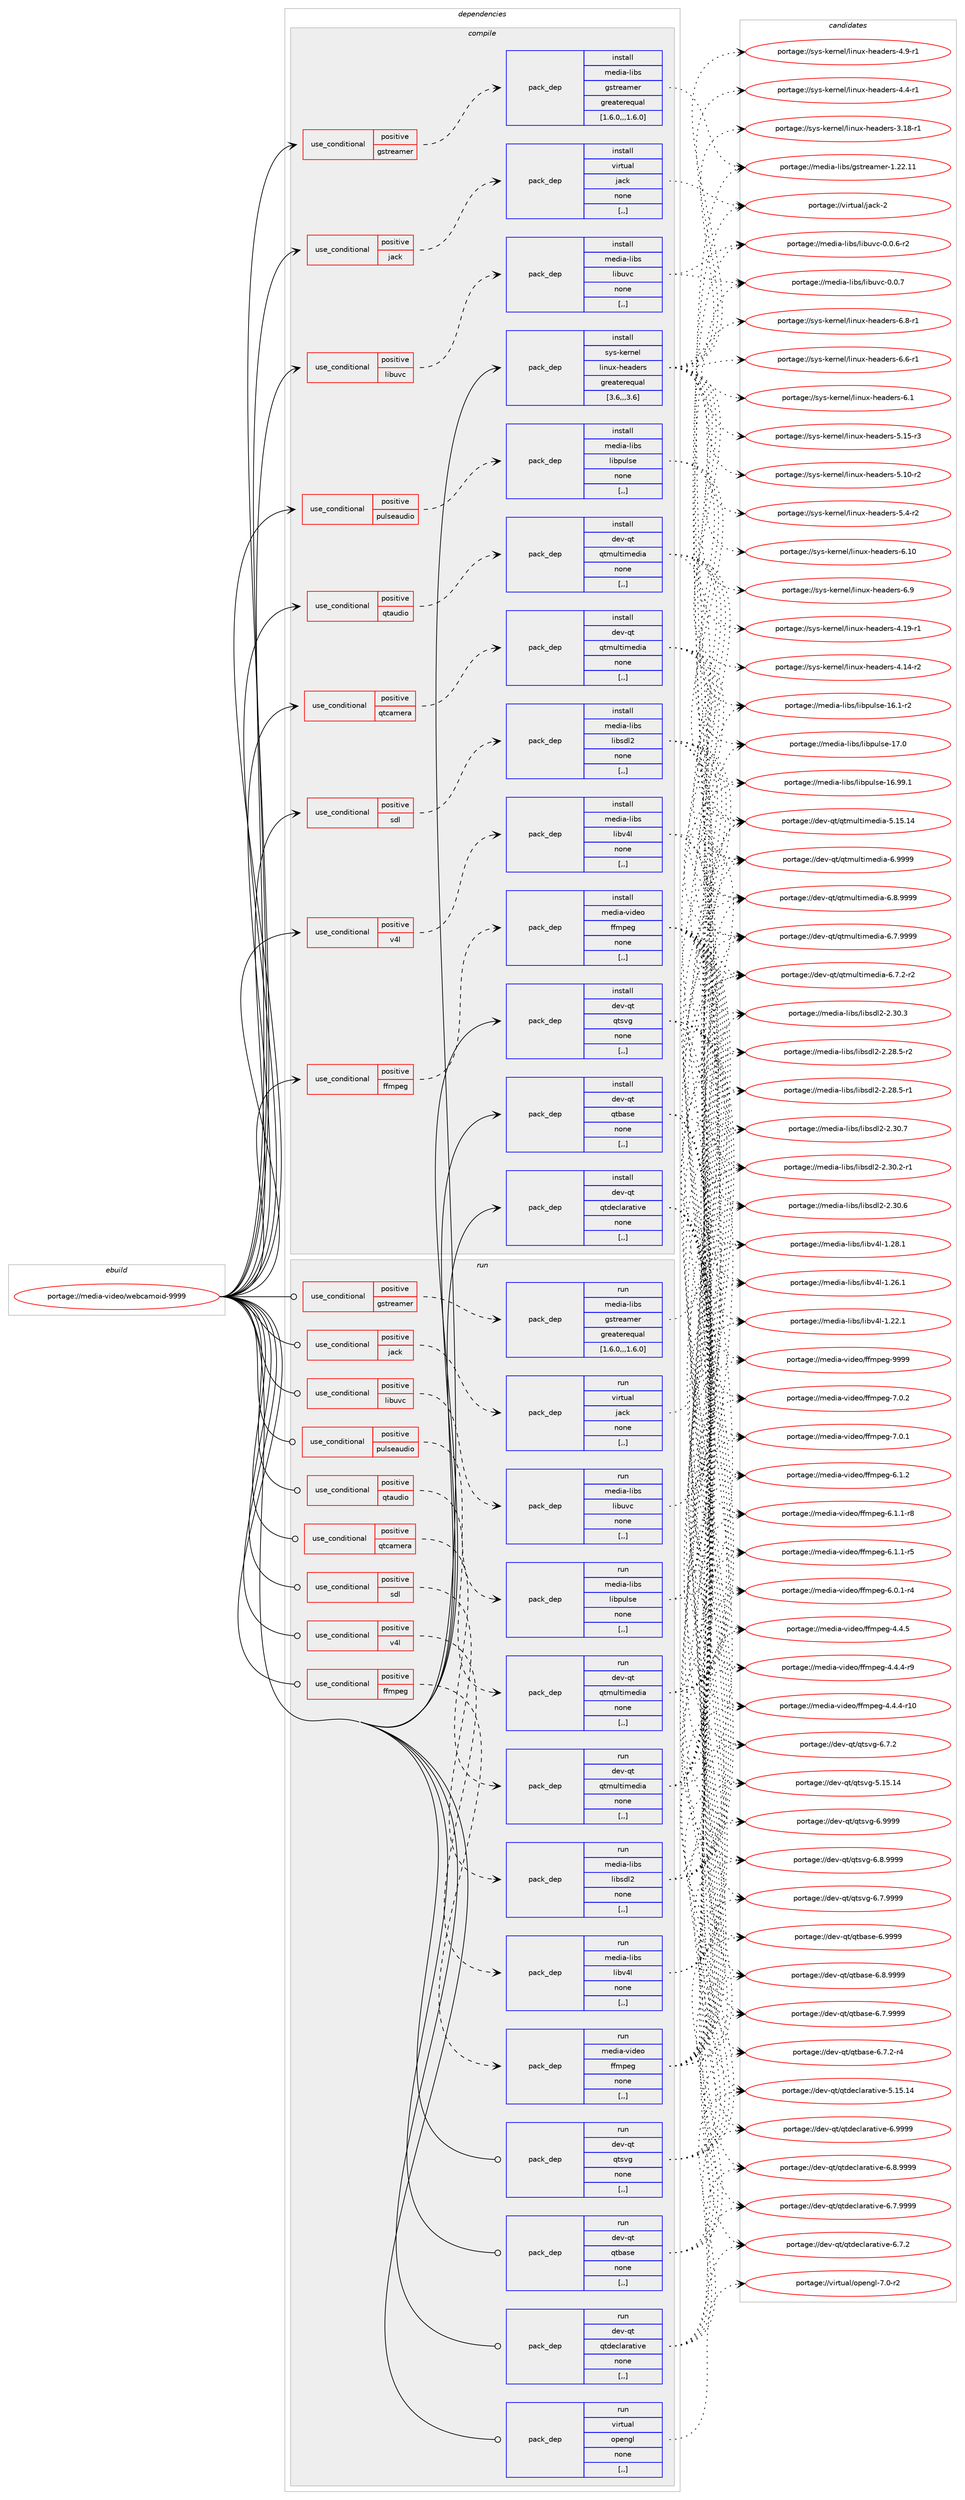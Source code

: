 digraph prolog {

# *************
# Graph options
# *************

newrank=true;
concentrate=true;
compound=true;
graph [rankdir=LR,fontname=Helvetica,fontsize=10,ranksep=1.5];#, ranksep=2.5, nodesep=0.2];
edge  [arrowhead=vee];
node  [fontname=Helvetica,fontsize=10];

# **********
# The ebuild
# **********

subgraph cluster_leftcol {
color=gray;
label=<<i>ebuild</i>>;
id [label="portage://media-video/webcamoid-9999", color=red, width=4, href="../media-video/webcamoid-9999.svg"];
}

# ****************
# The dependencies
# ****************

subgraph cluster_midcol {
color=gray;
label=<<i>dependencies</i>>;
subgraph cluster_compile {
fillcolor="#eeeeee";
style=filled;
label=<<i>compile</i>>;
subgraph cond220701 {
dependency847550 [label=<<TABLE BORDER="0" CELLBORDER="1" CELLSPACING="0" CELLPADDING="4"><TR><TD ROWSPAN="3" CELLPADDING="10">use_conditional</TD></TR><TR><TD>positive</TD></TR><TR><TD>ffmpeg</TD></TR></TABLE>>, shape=none, color=red];
subgraph pack620546 {
dependency847551 [label=<<TABLE BORDER="0" CELLBORDER="1" CELLSPACING="0" CELLPADDING="4" WIDTH="220"><TR><TD ROWSPAN="6" CELLPADDING="30">pack_dep</TD></TR><TR><TD WIDTH="110">install</TD></TR><TR><TD>media-video</TD></TR><TR><TD>ffmpeg</TD></TR><TR><TD>none</TD></TR><TR><TD>[,,]</TD></TR></TABLE>>, shape=none, color=blue];
}
dependency847550:e -> dependency847551:w [weight=20,style="dashed",arrowhead="vee"];
}
id:e -> dependency847550:w [weight=20,style="solid",arrowhead="vee"];
subgraph cond220702 {
dependency847552 [label=<<TABLE BORDER="0" CELLBORDER="1" CELLSPACING="0" CELLPADDING="4"><TR><TD ROWSPAN="3" CELLPADDING="10">use_conditional</TD></TR><TR><TD>positive</TD></TR><TR><TD>gstreamer</TD></TR></TABLE>>, shape=none, color=red];
subgraph pack620547 {
dependency847553 [label=<<TABLE BORDER="0" CELLBORDER="1" CELLSPACING="0" CELLPADDING="4" WIDTH="220"><TR><TD ROWSPAN="6" CELLPADDING="30">pack_dep</TD></TR><TR><TD WIDTH="110">install</TD></TR><TR><TD>media-libs</TD></TR><TR><TD>gstreamer</TD></TR><TR><TD>greaterequal</TD></TR><TR><TD>[1.6.0,,,1.6.0]</TD></TR></TABLE>>, shape=none, color=blue];
}
dependency847552:e -> dependency847553:w [weight=20,style="dashed",arrowhead="vee"];
}
id:e -> dependency847552:w [weight=20,style="solid",arrowhead="vee"];
subgraph cond220703 {
dependency847554 [label=<<TABLE BORDER="0" CELLBORDER="1" CELLSPACING="0" CELLPADDING="4"><TR><TD ROWSPAN="3" CELLPADDING="10">use_conditional</TD></TR><TR><TD>positive</TD></TR><TR><TD>jack</TD></TR></TABLE>>, shape=none, color=red];
subgraph pack620548 {
dependency847555 [label=<<TABLE BORDER="0" CELLBORDER="1" CELLSPACING="0" CELLPADDING="4" WIDTH="220"><TR><TD ROWSPAN="6" CELLPADDING="30">pack_dep</TD></TR><TR><TD WIDTH="110">install</TD></TR><TR><TD>virtual</TD></TR><TR><TD>jack</TD></TR><TR><TD>none</TD></TR><TR><TD>[,,]</TD></TR></TABLE>>, shape=none, color=blue];
}
dependency847554:e -> dependency847555:w [weight=20,style="dashed",arrowhead="vee"];
}
id:e -> dependency847554:w [weight=20,style="solid",arrowhead="vee"];
subgraph cond220704 {
dependency847556 [label=<<TABLE BORDER="0" CELLBORDER="1" CELLSPACING="0" CELLPADDING="4"><TR><TD ROWSPAN="3" CELLPADDING="10">use_conditional</TD></TR><TR><TD>positive</TD></TR><TR><TD>libuvc</TD></TR></TABLE>>, shape=none, color=red];
subgraph pack620549 {
dependency847557 [label=<<TABLE BORDER="0" CELLBORDER="1" CELLSPACING="0" CELLPADDING="4" WIDTH="220"><TR><TD ROWSPAN="6" CELLPADDING="30">pack_dep</TD></TR><TR><TD WIDTH="110">install</TD></TR><TR><TD>media-libs</TD></TR><TR><TD>libuvc</TD></TR><TR><TD>none</TD></TR><TR><TD>[,,]</TD></TR></TABLE>>, shape=none, color=blue];
}
dependency847556:e -> dependency847557:w [weight=20,style="dashed",arrowhead="vee"];
}
id:e -> dependency847556:w [weight=20,style="solid",arrowhead="vee"];
subgraph cond220705 {
dependency847558 [label=<<TABLE BORDER="0" CELLBORDER="1" CELLSPACING="0" CELLPADDING="4"><TR><TD ROWSPAN="3" CELLPADDING="10">use_conditional</TD></TR><TR><TD>positive</TD></TR><TR><TD>pulseaudio</TD></TR></TABLE>>, shape=none, color=red];
subgraph pack620550 {
dependency847559 [label=<<TABLE BORDER="0" CELLBORDER="1" CELLSPACING="0" CELLPADDING="4" WIDTH="220"><TR><TD ROWSPAN="6" CELLPADDING="30">pack_dep</TD></TR><TR><TD WIDTH="110">install</TD></TR><TR><TD>media-libs</TD></TR><TR><TD>libpulse</TD></TR><TR><TD>none</TD></TR><TR><TD>[,,]</TD></TR></TABLE>>, shape=none, color=blue];
}
dependency847558:e -> dependency847559:w [weight=20,style="dashed",arrowhead="vee"];
}
id:e -> dependency847558:w [weight=20,style="solid",arrowhead="vee"];
subgraph cond220706 {
dependency847560 [label=<<TABLE BORDER="0" CELLBORDER="1" CELLSPACING="0" CELLPADDING="4"><TR><TD ROWSPAN="3" CELLPADDING="10">use_conditional</TD></TR><TR><TD>positive</TD></TR><TR><TD>qtaudio</TD></TR></TABLE>>, shape=none, color=red];
subgraph pack620551 {
dependency847561 [label=<<TABLE BORDER="0" CELLBORDER="1" CELLSPACING="0" CELLPADDING="4" WIDTH="220"><TR><TD ROWSPAN="6" CELLPADDING="30">pack_dep</TD></TR><TR><TD WIDTH="110">install</TD></TR><TR><TD>dev-qt</TD></TR><TR><TD>qtmultimedia</TD></TR><TR><TD>none</TD></TR><TR><TD>[,,]</TD></TR></TABLE>>, shape=none, color=blue];
}
dependency847560:e -> dependency847561:w [weight=20,style="dashed",arrowhead="vee"];
}
id:e -> dependency847560:w [weight=20,style="solid",arrowhead="vee"];
subgraph cond220707 {
dependency847562 [label=<<TABLE BORDER="0" CELLBORDER="1" CELLSPACING="0" CELLPADDING="4"><TR><TD ROWSPAN="3" CELLPADDING="10">use_conditional</TD></TR><TR><TD>positive</TD></TR><TR><TD>qtcamera</TD></TR></TABLE>>, shape=none, color=red];
subgraph pack620552 {
dependency847563 [label=<<TABLE BORDER="0" CELLBORDER="1" CELLSPACING="0" CELLPADDING="4" WIDTH="220"><TR><TD ROWSPAN="6" CELLPADDING="30">pack_dep</TD></TR><TR><TD WIDTH="110">install</TD></TR><TR><TD>dev-qt</TD></TR><TR><TD>qtmultimedia</TD></TR><TR><TD>none</TD></TR><TR><TD>[,,]</TD></TR></TABLE>>, shape=none, color=blue];
}
dependency847562:e -> dependency847563:w [weight=20,style="dashed",arrowhead="vee"];
}
id:e -> dependency847562:w [weight=20,style="solid",arrowhead="vee"];
subgraph cond220708 {
dependency847564 [label=<<TABLE BORDER="0" CELLBORDER="1" CELLSPACING="0" CELLPADDING="4"><TR><TD ROWSPAN="3" CELLPADDING="10">use_conditional</TD></TR><TR><TD>positive</TD></TR><TR><TD>sdl</TD></TR></TABLE>>, shape=none, color=red];
subgraph pack620553 {
dependency847565 [label=<<TABLE BORDER="0" CELLBORDER="1" CELLSPACING="0" CELLPADDING="4" WIDTH="220"><TR><TD ROWSPAN="6" CELLPADDING="30">pack_dep</TD></TR><TR><TD WIDTH="110">install</TD></TR><TR><TD>media-libs</TD></TR><TR><TD>libsdl2</TD></TR><TR><TD>none</TD></TR><TR><TD>[,,]</TD></TR></TABLE>>, shape=none, color=blue];
}
dependency847564:e -> dependency847565:w [weight=20,style="dashed",arrowhead="vee"];
}
id:e -> dependency847564:w [weight=20,style="solid",arrowhead="vee"];
subgraph cond220709 {
dependency847566 [label=<<TABLE BORDER="0" CELLBORDER="1" CELLSPACING="0" CELLPADDING="4"><TR><TD ROWSPAN="3" CELLPADDING="10">use_conditional</TD></TR><TR><TD>positive</TD></TR><TR><TD>v4l</TD></TR></TABLE>>, shape=none, color=red];
subgraph pack620554 {
dependency847567 [label=<<TABLE BORDER="0" CELLBORDER="1" CELLSPACING="0" CELLPADDING="4" WIDTH="220"><TR><TD ROWSPAN="6" CELLPADDING="30">pack_dep</TD></TR><TR><TD WIDTH="110">install</TD></TR><TR><TD>media-libs</TD></TR><TR><TD>libv4l</TD></TR><TR><TD>none</TD></TR><TR><TD>[,,]</TD></TR></TABLE>>, shape=none, color=blue];
}
dependency847566:e -> dependency847567:w [weight=20,style="dashed",arrowhead="vee"];
}
id:e -> dependency847566:w [weight=20,style="solid",arrowhead="vee"];
subgraph pack620555 {
dependency847568 [label=<<TABLE BORDER="0" CELLBORDER="1" CELLSPACING="0" CELLPADDING="4" WIDTH="220"><TR><TD ROWSPAN="6" CELLPADDING="30">pack_dep</TD></TR><TR><TD WIDTH="110">install</TD></TR><TR><TD>dev-qt</TD></TR><TR><TD>qtbase</TD></TR><TR><TD>none</TD></TR><TR><TD>[,,]</TD></TR></TABLE>>, shape=none, color=blue];
}
id:e -> dependency847568:w [weight=20,style="solid",arrowhead="vee"];
subgraph pack620556 {
dependency847569 [label=<<TABLE BORDER="0" CELLBORDER="1" CELLSPACING="0" CELLPADDING="4" WIDTH="220"><TR><TD ROWSPAN="6" CELLPADDING="30">pack_dep</TD></TR><TR><TD WIDTH="110">install</TD></TR><TR><TD>dev-qt</TD></TR><TR><TD>qtdeclarative</TD></TR><TR><TD>none</TD></TR><TR><TD>[,,]</TD></TR></TABLE>>, shape=none, color=blue];
}
id:e -> dependency847569:w [weight=20,style="solid",arrowhead="vee"];
subgraph pack620557 {
dependency847570 [label=<<TABLE BORDER="0" CELLBORDER="1" CELLSPACING="0" CELLPADDING="4" WIDTH="220"><TR><TD ROWSPAN="6" CELLPADDING="30">pack_dep</TD></TR><TR><TD WIDTH="110">install</TD></TR><TR><TD>dev-qt</TD></TR><TR><TD>qtsvg</TD></TR><TR><TD>none</TD></TR><TR><TD>[,,]</TD></TR></TABLE>>, shape=none, color=blue];
}
id:e -> dependency847570:w [weight=20,style="solid",arrowhead="vee"];
subgraph pack620558 {
dependency847571 [label=<<TABLE BORDER="0" CELLBORDER="1" CELLSPACING="0" CELLPADDING="4" WIDTH="220"><TR><TD ROWSPAN="6" CELLPADDING="30">pack_dep</TD></TR><TR><TD WIDTH="110">install</TD></TR><TR><TD>sys-kernel</TD></TR><TR><TD>linux-headers</TD></TR><TR><TD>greaterequal</TD></TR><TR><TD>[3.6,,,3.6]</TD></TR></TABLE>>, shape=none, color=blue];
}
id:e -> dependency847571:w [weight=20,style="solid",arrowhead="vee"];
}
subgraph cluster_compileandrun {
fillcolor="#eeeeee";
style=filled;
label=<<i>compile and run</i>>;
}
subgraph cluster_run {
fillcolor="#eeeeee";
style=filled;
label=<<i>run</i>>;
subgraph cond220710 {
dependency847572 [label=<<TABLE BORDER="0" CELLBORDER="1" CELLSPACING="0" CELLPADDING="4"><TR><TD ROWSPAN="3" CELLPADDING="10">use_conditional</TD></TR><TR><TD>positive</TD></TR><TR><TD>ffmpeg</TD></TR></TABLE>>, shape=none, color=red];
subgraph pack620559 {
dependency847573 [label=<<TABLE BORDER="0" CELLBORDER="1" CELLSPACING="0" CELLPADDING="4" WIDTH="220"><TR><TD ROWSPAN="6" CELLPADDING="30">pack_dep</TD></TR><TR><TD WIDTH="110">run</TD></TR><TR><TD>media-video</TD></TR><TR><TD>ffmpeg</TD></TR><TR><TD>none</TD></TR><TR><TD>[,,]</TD></TR></TABLE>>, shape=none, color=blue];
}
dependency847572:e -> dependency847573:w [weight=20,style="dashed",arrowhead="vee"];
}
id:e -> dependency847572:w [weight=20,style="solid",arrowhead="odot"];
subgraph cond220711 {
dependency847574 [label=<<TABLE BORDER="0" CELLBORDER="1" CELLSPACING="0" CELLPADDING="4"><TR><TD ROWSPAN="3" CELLPADDING="10">use_conditional</TD></TR><TR><TD>positive</TD></TR><TR><TD>gstreamer</TD></TR></TABLE>>, shape=none, color=red];
subgraph pack620560 {
dependency847575 [label=<<TABLE BORDER="0" CELLBORDER="1" CELLSPACING="0" CELLPADDING="4" WIDTH="220"><TR><TD ROWSPAN="6" CELLPADDING="30">pack_dep</TD></TR><TR><TD WIDTH="110">run</TD></TR><TR><TD>media-libs</TD></TR><TR><TD>gstreamer</TD></TR><TR><TD>greaterequal</TD></TR><TR><TD>[1.6.0,,,1.6.0]</TD></TR></TABLE>>, shape=none, color=blue];
}
dependency847574:e -> dependency847575:w [weight=20,style="dashed",arrowhead="vee"];
}
id:e -> dependency847574:w [weight=20,style="solid",arrowhead="odot"];
subgraph cond220712 {
dependency847576 [label=<<TABLE BORDER="0" CELLBORDER="1" CELLSPACING="0" CELLPADDING="4"><TR><TD ROWSPAN="3" CELLPADDING="10">use_conditional</TD></TR><TR><TD>positive</TD></TR><TR><TD>jack</TD></TR></TABLE>>, shape=none, color=red];
subgraph pack620561 {
dependency847577 [label=<<TABLE BORDER="0" CELLBORDER="1" CELLSPACING="0" CELLPADDING="4" WIDTH="220"><TR><TD ROWSPAN="6" CELLPADDING="30">pack_dep</TD></TR><TR><TD WIDTH="110">run</TD></TR><TR><TD>virtual</TD></TR><TR><TD>jack</TD></TR><TR><TD>none</TD></TR><TR><TD>[,,]</TD></TR></TABLE>>, shape=none, color=blue];
}
dependency847576:e -> dependency847577:w [weight=20,style="dashed",arrowhead="vee"];
}
id:e -> dependency847576:w [weight=20,style="solid",arrowhead="odot"];
subgraph cond220713 {
dependency847578 [label=<<TABLE BORDER="0" CELLBORDER="1" CELLSPACING="0" CELLPADDING="4"><TR><TD ROWSPAN="3" CELLPADDING="10">use_conditional</TD></TR><TR><TD>positive</TD></TR><TR><TD>libuvc</TD></TR></TABLE>>, shape=none, color=red];
subgraph pack620562 {
dependency847579 [label=<<TABLE BORDER="0" CELLBORDER="1" CELLSPACING="0" CELLPADDING="4" WIDTH="220"><TR><TD ROWSPAN="6" CELLPADDING="30">pack_dep</TD></TR><TR><TD WIDTH="110">run</TD></TR><TR><TD>media-libs</TD></TR><TR><TD>libuvc</TD></TR><TR><TD>none</TD></TR><TR><TD>[,,]</TD></TR></TABLE>>, shape=none, color=blue];
}
dependency847578:e -> dependency847579:w [weight=20,style="dashed",arrowhead="vee"];
}
id:e -> dependency847578:w [weight=20,style="solid",arrowhead="odot"];
subgraph cond220714 {
dependency847580 [label=<<TABLE BORDER="0" CELLBORDER="1" CELLSPACING="0" CELLPADDING="4"><TR><TD ROWSPAN="3" CELLPADDING="10">use_conditional</TD></TR><TR><TD>positive</TD></TR><TR><TD>pulseaudio</TD></TR></TABLE>>, shape=none, color=red];
subgraph pack620563 {
dependency847581 [label=<<TABLE BORDER="0" CELLBORDER="1" CELLSPACING="0" CELLPADDING="4" WIDTH="220"><TR><TD ROWSPAN="6" CELLPADDING="30">pack_dep</TD></TR><TR><TD WIDTH="110">run</TD></TR><TR><TD>media-libs</TD></TR><TR><TD>libpulse</TD></TR><TR><TD>none</TD></TR><TR><TD>[,,]</TD></TR></TABLE>>, shape=none, color=blue];
}
dependency847580:e -> dependency847581:w [weight=20,style="dashed",arrowhead="vee"];
}
id:e -> dependency847580:w [weight=20,style="solid",arrowhead="odot"];
subgraph cond220715 {
dependency847582 [label=<<TABLE BORDER="0" CELLBORDER="1" CELLSPACING="0" CELLPADDING="4"><TR><TD ROWSPAN="3" CELLPADDING="10">use_conditional</TD></TR><TR><TD>positive</TD></TR><TR><TD>qtaudio</TD></TR></TABLE>>, shape=none, color=red];
subgraph pack620564 {
dependency847583 [label=<<TABLE BORDER="0" CELLBORDER="1" CELLSPACING="0" CELLPADDING="4" WIDTH="220"><TR><TD ROWSPAN="6" CELLPADDING="30">pack_dep</TD></TR><TR><TD WIDTH="110">run</TD></TR><TR><TD>dev-qt</TD></TR><TR><TD>qtmultimedia</TD></TR><TR><TD>none</TD></TR><TR><TD>[,,]</TD></TR></TABLE>>, shape=none, color=blue];
}
dependency847582:e -> dependency847583:w [weight=20,style="dashed",arrowhead="vee"];
}
id:e -> dependency847582:w [weight=20,style="solid",arrowhead="odot"];
subgraph cond220716 {
dependency847584 [label=<<TABLE BORDER="0" CELLBORDER="1" CELLSPACING="0" CELLPADDING="4"><TR><TD ROWSPAN="3" CELLPADDING="10">use_conditional</TD></TR><TR><TD>positive</TD></TR><TR><TD>qtcamera</TD></TR></TABLE>>, shape=none, color=red];
subgraph pack620565 {
dependency847585 [label=<<TABLE BORDER="0" CELLBORDER="1" CELLSPACING="0" CELLPADDING="4" WIDTH="220"><TR><TD ROWSPAN="6" CELLPADDING="30">pack_dep</TD></TR><TR><TD WIDTH="110">run</TD></TR><TR><TD>dev-qt</TD></TR><TR><TD>qtmultimedia</TD></TR><TR><TD>none</TD></TR><TR><TD>[,,]</TD></TR></TABLE>>, shape=none, color=blue];
}
dependency847584:e -> dependency847585:w [weight=20,style="dashed",arrowhead="vee"];
}
id:e -> dependency847584:w [weight=20,style="solid",arrowhead="odot"];
subgraph cond220717 {
dependency847586 [label=<<TABLE BORDER="0" CELLBORDER="1" CELLSPACING="0" CELLPADDING="4"><TR><TD ROWSPAN="3" CELLPADDING="10">use_conditional</TD></TR><TR><TD>positive</TD></TR><TR><TD>sdl</TD></TR></TABLE>>, shape=none, color=red];
subgraph pack620566 {
dependency847587 [label=<<TABLE BORDER="0" CELLBORDER="1" CELLSPACING="0" CELLPADDING="4" WIDTH="220"><TR><TD ROWSPAN="6" CELLPADDING="30">pack_dep</TD></TR><TR><TD WIDTH="110">run</TD></TR><TR><TD>media-libs</TD></TR><TR><TD>libsdl2</TD></TR><TR><TD>none</TD></TR><TR><TD>[,,]</TD></TR></TABLE>>, shape=none, color=blue];
}
dependency847586:e -> dependency847587:w [weight=20,style="dashed",arrowhead="vee"];
}
id:e -> dependency847586:w [weight=20,style="solid",arrowhead="odot"];
subgraph cond220718 {
dependency847588 [label=<<TABLE BORDER="0" CELLBORDER="1" CELLSPACING="0" CELLPADDING="4"><TR><TD ROWSPAN="3" CELLPADDING="10">use_conditional</TD></TR><TR><TD>positive</TD></TR><TR><TD>v4l</TD></TR></TABLE>>, shape=none, color=red];
subgraph pack620567 {
dependency847589 [label=<<TABLE BORDER="0" CELLBORDER="1" CELLSPACING="0" CELLPADDING="4" WIDTH="220"><TR><TD ROWSPAN="6" CELLPADDING="30">pack_dep</TD></TR><TR><TD WIDTH="110">run</TD></TR><TR><TD>media-libs</TD></TR><TR><TD>libv4l</TD></TR><TR><TD>none</TD></TR><TR><TD>[,,]</TD></TR></TABLE>>, shape=none, color=blue];
}
dependency847588:e -> dependency847589:w [weight=20,style="dashed",arrowhead="vee"];
}
id:e -> dependency847588:w [weight=20,style="solid",arrowhead="odot"];
subgraph pack620568 {
dependency847590 [label=<<TABLE BORDER="0" CELLBORDER="1" CELLSPACING="0" CELLPADDING="4" WIDTH="220"><TR><TD ROWSPAN="6" CELLPADDING="30">pack_dep</TD></TR><TR><TD WIDTH="110">run</TD></TR><TR><TD>dev-qt</TD></TR><TR><TD>qtbase</TD></TR><TR><TD>none</TD></TR><TR><TD>[,,]</TD></TR></TABLE>>, shape=none, color=blue];
}
id:e -> dependency847590:w [weight=20,style="solid",arrowhead="odot"];
subgraph pack620569 {
dependency847591 [label=<<TABLE BORDER="0" CELLBORDER="1" CELLSPACING="0" CELLPADDING="4" WIDTH="220"><TR><TD ROWSPAN="6" CELLPADDING="30">pack_dep</TD></TR><TR><TD WIDTH="110">run</TD></TR><TR><TD>dev-qt</TD></TR><TR><TD>qtdeclarative</TD></TR><TR><TD>none</TD></TR><TR><TD>[,,]</TD></TR></TABLE>>, shape=none, color=blue];
}
id:e -> dependency847591:w [weight=20,style="solid",arrowhead="odot"];
subgraph pack620570 {
dependency847592 [label=<<TABLE BORDER="0" CELLBORDER="1" CELLSPACING="0" CELLPADDING="4" WIDTH="220"><TR><TD ROWSPAN="6" CELLPADDING="30">pack_dep</TD></TR><TR><TD WIDTH="110">run</TD></TR><TR><TD>dev-qt</TD></TR><TR><TD>qtsvg</TD></TR><TR><TD>none</TD></TR><TR><TD>[,,]</TD></TR></TABLE>>, shape=none, color=blue];
}
id:e -> dependency847592:w [weight=20,style="solid",arrowhead="odot"];
subgraph pack620571 {
dependency847593 [label=<<TABLE BORDER="0" CELLBORDER="1" CELLSPACING="0" CELLPADDING="4" WIDTH="220"><TR><TD ROWSPAN="6" CELLPADDING="30">pack_dep</TD></TR><TR><TD WIDTH="110">run</TD></TR><TR><TD>virtual</TD></TR><TR><TD>opengl</TD></TR><TR><TD>none</TD></TR><TR><TD>[,,]</TD></TR></TABLE>>, shape=none, color=blue];
}
id:e -> dependency847593:w [weight=20,style="solid",arrowhead="odot"];
}
}

# **************
# The candidates
# **************

subgraph cluster_choices {
rank=same;
color=gray;
label=<<i>candidates</i>>;

subgraph choice620546 {
color=black;
nodesep=1;
choice1091011001059745118105100101111471021021091121011034557575757 [label="portage://media-video/ffmpeg-9999", color=red, width=4,href="../media-video/ffmpeg-9999.svg"];
choice109101100105974511810510010111147102102109112101103455546484650 [label="portage://media-video/ffmpeg-7.0.2", color=red, width=4,href="../media-video/ffmpeg-7.0.2.svg"];
choice109101100105974511810510010111147102102109112101103455546484649 [label="portage://media-video/ffmpeg-7.0.1", color=red, width=4,href="../media-video/ffmpeg-7.0.1.svg"];
choice109101100105974511810510010111147102102109112101103455446494650 [label="portage://media-video/ffmpeg-6.1.2", color=red, width=4,href="../media-video/ffmpeg-6.1.2.svg"];
choice1091011001059745118105100101111471021021091121011034554464946494511456 [label="portage://media-video/ffmpeg-6.1.1-r8", color=red, width=4,href="../media-video/ffmpeg-6.1.1-r8.svg"];
choice1091011001059745118105100101111471021021091121011034554464946494511453 [label="portage://media-video/ffmpeg-6.1.1-r5", color=red, width=4,href="../media-video/ffmpeg-6.1.1-r5.svg"];
choice1091011001059745118105100101111471021021091121011034554464846494511452 [label="portage://media-video/ffmpeg-6.0.1-r4", color=red, width=4,href="../media-video/ffmpeg-6.0.1-r4.svg"];
choice109101100105974511810510010111147102102109112101103455246524653 [label="portage://media-video/ffmpeg-4.4.5", color=red, width=4,href="../media-video/ffmpeg-4.4.5.svg"];
choice1091011001059745118105100101111471021021091121011034552465246524511457 [label="portage://media-video/ffmpeg-4.4.4-r9", color=red, width=4,href="../media-video/ffmpeg-4.4.4-r9.svg"];
choice109101100105974511810510010111147102102109112101103455246524652451144948 [label="portage://media-video/ffmpeg-4.4.4-r10", color=red, width=4,href="../media-video/ffmpeg-4.4.4-r10.svg"];
dependency847551:e -> choice1091011001059745118105100101111471021021091121011034557575757:w [style=dotted,weight="100"];
dependency847551:e -> choice109101100105974511810510010111147102102109112101103455546484650:w [style=dotted,weight="100"];
dependency847551:e -> choice109101100105974511810510010111147102102109112101103455546484649:w [style=dotted,weight="100"];
dependency847551:e -> choice109101100105974511810510010111147102102109112101103455446494650:w [style=dotted,weight="100"];
dependency847551:e -> choice1091011001059745118105100101111471021021091121011034554464946494511456:w [style=dotted,weight="100"];
dependency847551:e -> choice1091011001059745118105100101111471021021091121011034554464946494511453:w [style=dotted,weight="100"];
dependency847551:e -> choice1091011001059745118105100101111471021021091121011034554464846494511452:w [style=dotted,weight="100"];
dependency847551:e -> choice109101100105974511810510010111147102102109112101103455246524653:w [style=dotted,weight="100"];
dependency847551:e -> choice1091011001059745118105100101111471021021091121011034552465246524511457:w [style=dotted,weight="100"];
dependency847551:e -> choice109101100105974511810510010111147102102109112101103455246524652451144948:w [style=dotted,weight="100"];
}
subgraph choice620547 {
color=black;
nodesep=1;
choice10910110010597451081059811547103115116114101971091011144549465050464949 [label="portage://media-libs/gstreamer-1.22.11", color=red, width=4,href="../media-libs/gstreamer-1.22.11.svg"];
dependency847553:e -> choice10910110010597451081059811547103115116114101971091011144549465050464949:w [style=dotted,weight="100"];
}
subgraph choice620548 {
color=black;
nodesep=1;
choice118105114116117971084710697991074550 [label="portage://virtual/jack-2", color=red, width=4,href="../virtual/jack-2.svg"];
dependency847555:e -> choice118105114116117971084710697991074550:w [style=dotted,weight="100"];
}
subgraph choice620549 {
color=black;
nodesep=1;
choice109101100105974510810598115471081059811711899454846484655 [label="portage://media-libs/libuvc-0.0.7", color=red, width=4,href="../media-libs/libuvc-0.0.7.svg"];
choice1091011001059745108105981154710810598117118994548464846544511450 [label="portage://media-libs/libuvc-0.0.6-r2", color=red, width=4,href="../media-libs/libuvc-0.0.6-r2.svg"];
dependency847557:e -> choice109101100105974510810598115471081059811711899454846484655:w [style=dotted,weight="100"];
dependency847557:e -> choice1091011001059745108105981154710810598117118994548464846544511450:w [style=dotted,weight="100"];
}
subgraph choice620550 {
color=black;
nodesep=1;
choice10910110010597451081059811547108105981121171081151014549554648 [label="portage://media-libs/libpulse-17.0", color=red, width=4,href="../media-libs/libpulse-17.0.svg"];
choice10910110010597451081059811547108105981121171081151014549544657574649 [label="portage://media-libs/libpulse-16.99.1", color=red, width=4,href="../media-libs/libpulse-16.99.1.svg"];
choice109101100105974510810598115471081059811211710811510145495446494511450 [label="portage://media-libs/libpulse-16.1-r2", color=red, width=4,href="../media-libs/libpulse-16.1-r2.svg"];
dependency847559:e -> choice10910110010597451081059811547108105981121171081151014549554648:w [style=dotted,weight="100"];
dependency847559:e -> choice10910110010597451081059811547108105981121171081151014549544657574649:w [style=dotted,weight="100"];
dependency847559:e -> choice109101100105974510810598115471081059811211710811510145495446494511450:w [style=dotted,weight="100"];
}
subgraph choice620551 {
color=black;
nodesep=1;
choice10010111845113116471131161091171081161051091011001059745544657575757 [label="portage://dev-qt/qtmultimedia-6.9999", color=red, width=4,href="../dev-qt/qtmultimedia-6.9999.svg"];
choice100101118451131164711311610911710811610510910110010597455446564657575757 [label="portage://dev-qt/qtmultimedia-6.8.9999", color=red, width=4,href="../dev-qt/qtmultimedia-6.8.9999.svg"];
choice100101118451131164711311610911710811610510910110010597455446554657575757 [label="portage://dev-qt/qtmultimedia-6.7.9999", color=red, width=4,href="../dev-qt/qtmultimedia-6.7.9999.svg"];
choice1001011184511311647113116109117108116105109101100105974554465546504511450 [label="portage://dev-qt/qtmultimedia-6.7.2-r2", color=red, width=4,href="../dev-qt/qtmultimedia-6.7.2-r2.svg"];
choice1001011184511311647113116109117108116105109101100105974553464953464952 [label="portage://dev-qt/qtmultimedia-5.15.14", color=red, width=4,href="../dev-qt/qtmultimedia-5.15.14.svg"];
dependency847561:e -> choice10010111845113116471131161091171081161051091011001059745544657575757:w [style=dotted,weight="100"];
dependency847561:e -> choice100101118451131164711311610911710811610510910110010597455446564657575757:w [style=dotted,weight="100"];
dependency847561:e -> choice100101118451131164711311610911710811610510910110010597455446554657575757:w [style=dotted,weight="100"];
dependency847561:e -> choice1001011184511311647113116109117108116105109101100105974554465546504511450:w [style=dotted,weight="100"];
dependency847561:e -> choice1001011184511311647113116109117108116105109101100105974553464953464952:w [style=dotted,weight="100"];
}
subgraph choice620552 {
color=black;
nodesep=1;
choice10010111845113116471131161091171081161051091011001059745544657575757 [label="portage://dev-qt/qtmultimedia-6.9999", color=red, width=4,href="../dev-qt/qtmultimedia-6.9999.svg"];
choice100101118451131164711311610911710811610510910110010597455446564657575757 [label="portage://dev-qt/qtmultimedia-6.8.9999", color=red, width=4,href="../dev-qt/qtmultimedia-6.8.9999.svg"];
choice100101118451131164711311610911710811610510910110010597455446554657575757 [label="portage://dev-qt/qtmultimedia-6.7.9999", color=red, width=4,href="../dev-qt/qtmultimedia-6.7.9999.svg"];
choice1001011184511311647113116109117108116105109101100105974554465546504511450 [label="portage://dev-qt/qtmultimedia-6.7.2-r2", color=red, width=4,href="../dev-qt/qtmultimedia-6.7.2-r2.svg"];
choice1001011184511311647113116109117108116105109101100105974553464953464952 [label="portage://dev-qt/qtmultimedia-5.15.14", color=red, width=4,href="../dev-qt/qtmultimedia-5.15.14.svg"];
dependency847563:e -> choice10010111845113116471131161091171081161051091011001059745544657575757:w [style=dotted,weight="100"];
dependency847563:e -> choice100101118451131164711311610911710811610510910110010597455446564657575757:w [style=dotted,weight="100"];
dependency847563:e -> choice100101118451131164711311610911710811610510910110010597455446554657575757:w [style=dotted,weight="100"];
dependency847563:e -> choice1001011184511311647113116109117108116105109101100105974554465546504511450:w [style=dotted,weight="100"];
dependency847563:e -> choice1001011184511311647113116109117108116105109101100105974553464953464952:w [style=dotted,weight="100"];
}
subgraph choice620553 {
color=black;
nodesep=1;
choice10910110010597451081059811547108105981151001085045504651484655 [label="portage://media-libs/libsdl2-2.30.7", color=red, width=4,href="../media-libs/libsdl2-2.30.7.svg"];
choice10910110010597451081059811547108105981151001085045504651484654 [label="portage://media-libs/libsdl2-2.30.6", color=red, width=4,href="../media-libs/libsdl2-2.30.6.svg"];
choice10910110010597451081059811547108105981151001085045504651484651 [label="portage://media-libs/libsdl2-2.30.3", color=red, width=4,href="../media-libs/libsdl2-2.30.3.svg"];
choice109101100105974510810598115471081059811510010850455046514846504511449 [label="portage://media-libs/libsdl2-2.30.2-r1", color=red, width=4,href="../media-libs/libsdl2-2.30.2-r1.svg"];
choice109101100105974510810598115471081059811510010850455046505646534511450 [label="portage://media-libs/libsdl2-2.28.5-r2", color=red, width=4,href="../media-libs/libsdl2-2.28.5-r2.svg"];
choice109101100105974510810598115471081059811510010850455046505646534511449 [label="portage://media-libs/libsdl2-2.28.5-r1", color=red, width=4,href="../media-libs/libsdl2-2.28.5-r1.svg"];
dependency847565:e -> choice10910110010597451081059811547108105981151001085045504651484655:w [style=dotted,weight="100"];
dependency847565:e -> choice10910110010597451081059811547108105981151001085045504651484654:w [style=dotted,weight="100"];
dependency847565:e -> choice10910110010597451081059811547108105981151001085045504651484651:w [style=dotted,weight="100"];
dependency847565:e -> choice109101100105974510810598115471081059811510010850455046514846504511449:w [style=dotted,weight="100"];
dependency847565:e -> choice109101100105974510810598115471081059811510010850455046505646534511450:w [style=dotted,weight="100"];
dependency847565:e -> choice109101100105974510810598115471081059811510010850455046505646534511449:w [style=dotted,weight="100"];
}
subgraph choice620554 {
color=black;
nodesep=1;
choice10910110010597451081059811547108105981185210845494650564649 [label="portage://media-libs/libv4l-1.28.1", color=red, width=4,href="../media-libs/libv4l-1.28.1.svg"];
choice10910110010597451081059811547108105981185210845494650544649 [label="portage://media-libs/libv4l-1.26.1", color=red, width=4,href="../media-libs/libv4l-1.26.1.svg"];
choice10910110010597451081059811547108105981185210845494650504649 [label="portage://media-libs/libv4l-1.22.1", color=red, width=4,href="../media-libs/libv4l-1.22.1.svg"];
dependency847567:e -> choice10910110010597451081059811547108105981185210845494650564649:w [style=dotted,weight="100"];
dependency847567:e -> choice10910110010597451081059811547108105981185210845494650544649:w [style=dotted,weight="100"];
dependency847567:e -> choice10910110010597451081059811547108105981185210845494650504649:w [style=dotted,weight="100"];
}
subgraph choice620555 {
color=black;
nodesep=1;
choice1001011184511311647113116989711510145544657575757 [label="portage://dev-qt/qtbase-6.9999", color=red, width=4,href="../dev-qt/qtbase-6.9999.svg"];
choice10010111845113116471131169897115101455446564657575757 [label="portage://dev-qt/qtbase-6.8.9999", color=red, width=4,href="../dev-qt/qtbase-6.8.9999.svg"];
choice10010111845113116471131169897115101455446554657575757 [label="portage://dev-qt/qtbase-6.7.9999", color=red, width=4,href="../dev-qt/qtbase-6.7.9999.svg"];
choice100101118451131164711311698971151014554465546504511452 [label="portage://dev-qt/qtbase-6.7.2-r4", color=red, width=4,href="../dev-qt/qtbase-6.7.2-r4.svg"];
dependency847568:e -> choice1001011184511311647113116989711510145544657575757:w [style=dotted,weight="100"];
dependency847568:e -> choice10010111845113116471131169897115101455446564657575757:w [style=dotted,weight="100"];
dependency847568:e -> choice10010111845113116471131169897115101455446554657575757:w [style=dotted,weight="100"];
dependency847568:e -> choice100101118451131164711311698971151014554465546504511452:w [style=dotted,weight="100"];
}
subgraph choice620556 {
color=black;
nodesep=1;
choice100101118451131164711311610010199108971149711610511810145544657575757 [label="portage://dev-qt/qtdeclarative-6.9999", color=red, width=4,href="../dev-qt/qtdeclarative-6.9999.svg"];
choice1001011184511311647113116100101991089711497116105118101455446564657575757 [label="portage://dev-qt/qtdeclarative-6.8.9999", color=red, width=4,href="../dev-qt/qtdeclarative-6.8.9999.svg"];
choice1001011184511311647113116100101991089711497116105118101455446554657575757 [label="portage://dev-qt/qtdeclarative-6.7.9999", color=red, width=4,href="../dev-qt/qtdeclarative-6.7.9999.svg"];
choice1001011184511311647113116100101991089711497116105118101455446554650 [label="portage://dev-qt/qtdeclarative-6.7.2", color=red, width=4,href="../dev-qt/qtdeclarative-6.7.2.svg"];
choice10010111845113116471131161001019910897114971161051181014553464953464952 [label="portage://dev-qt/qtdeclarative-5.15.14", color=red, width=4,href="../dev-qt/qtdeclarative-5.15.14.svg"];
dependency847569:e -> choice100101118451131164711311610010199108971149711610511810145544657575757:w [style=dotted,weight="100"];
dependency847569:e -> choice1001011184511311647113116100101991089711497116105118101455446564657575757:w [style=dotted,weight="100"];
dependency847569:e -> choice1001011184511311647113116100101991089711497116105118101455446554657575757:w [style=dotted,weight="100"];
dependency847569:e -> choice1001011184511311647113116100101991089711497116105118101455446554650:w [style=dotted,weight="100"];
dependency847569:e -> choice10010111845113116471131161001019910897114971161051181014553464953464952:w [style=dotted,weight="100"];
}
subgraph choice620557 {
color=black;
nodesep=1;
choice100101118451131164711311611511810345544657575757 [label="portage://dev-qt/qtsvg-6.9999", color=red, width=4,href="../dev-qt/qtsvg-6.9999.svg"];
choice1001011184511311647113116115118103455446564657575757 [label="portage://dev-qt/qtsvg-6.8.9999", color=red, width=4,href="../dev-qt/qtsvg-6.8.9999.svg"];
choice1001011184511311647113116115118103455446554657575757 [label="portage://dev-qt/qtsvg-6.7.9999", color=red, width=4,href="../dev-qt/qtsvg-6.7.9999.svg"];
choice1001011184511311647113116115118103455446554650 [label="portage://dev-qt/qtsvg-6.7.2", color=red, width=4,href="../dev-qt/qtsvg-6.7.2.svg"];
choice10010111845113116471131161151181034553464953464952 [label="portage://dev-qt/qtsvg-5.15.14", color=red, width=4,href="../dev-qt/qtsvg-5.15.14.svg"];
dependency847570:e -> choice100101118451131164711311611511810345544657575757:w [style=dotted,weight="100"];
dependency847570:e -> choice1001011184511311647113116115118103455446564657575757:w [style=dotted,weight="100"];
dependency847570:e -> choice1001011184511311647113116115118103455446554657575757:w [style=dotted,weight="100"];
dependency847570:e -> choice1001011184511311647113116115118103455446554650:w [style=dotted,weight="100"];
dependency847570:e -> choice10010111845113116471131161151181034553464953464952:w [style=dotted,weight="100"];
}
subgraph choice620558 {
color=black;
nodesep=1;
choice115121115451071011141101011084710810511011712045104101971001011141154554464948 [label="portage://sys-kernel/linux-headers-6.10", color=red, width=4,href="../sys-kernel/linux-headers-6.10.svg"];
choice1151211154510710111411010110847108105110117120451041019710010111411545544657 [label="portage://sys-kernel/linux-headers-6.9", color=red, width=4,href="../sys-kernel/linux-headers-6.9.svg"];
choice11512111545107101114110101108471081051101171204510410197100101114115455446564511449 [label="portage://sys-kernel/linux-headers-6.8-r1", color=red, width=4,href="../sys-kernel/linux-headers-6.8-r1.svg"];
choice11512111545107101114110101108471081051101171204510410197100101114115455446544511449 [label="portage://sys-kernel/linux-headers-6.6-r1", color=red, width=4,href="../sys-kernel/linux-headers-6.6-r1.svg"];
choice1151211154510710111411010110847108105110117120451041019710010111411545544649 [label="portage://sys-kernel/linux-headers-6.1", color=red, width=4,href="../sys-kernel/linux-headers-6.1.svg"];
choice1151211154510710111411010110847108105110117120451041019710010111411545534649534511451 [label="portage://sys-kernel/linux-headers-5.15-r3", color=red, width=4,href="../sys-kernel/linux-headers-5.15-r3.svg"];
choice1151211154510710111411010110847108105110117120451041019710010111411545534649484511450 [label="portage://sys-kernel/linux-headers-5.10-r2", color=red, width=4,href="../sys-kernel/linux-headers-5.10-r2.svg"];
choice11512111545107101114110101108471081051101171204510410197100101114115455346524511450 [label="portage://sys-kernel/linux-headers-5.4-r2", color=red, width=4,href="../sys-kernel/linux-headers-5.4-r2.svg"];
choice1151211154510710111411010110847108105110117120451041019710010111411545524649574511449 [label="portage://sys-kernel/linux-headers-4.19-r1", color=red, width=4,href="../sys-kernel/linux-headers-4.19-r1.svg"];
choice1151211154510710111411010110847108105110117120451041019710010111411545524649524511450 [label="portage://sys-kernel/linux-headers-4.14-r2", color=red, width=4,href="../sys-kernel/linux-headers-4.14-r2.svg"];
choice11512111545107101114110101108471081051101171204510410197100101114115455246574511449 [label="portage://sys-kernel/linux-headers-4.9-r1", color=red, width=4,href="../sys-kernel/linux-headers-4.9-r1.svg"];
choice11512111545107101114110101108471081051101171204510410197100101114115455246524511449 [label="portage://sys-kernel/linux-headers-4.4-r1", color=red, width=4,href="../sys-kernel/linux-headers-4.4-r1.svg"];
choice1151211154510710111411010110847108105110117120451041019710010111411545514649564511449 [label="portage://sys-kernel/linux-headers-3.18-r1", color=red, width=4,href="../sys-kernel/linux-headers-3.18-r1.svg"];
dependency847571:e -> choice115121115451071011141101011084710810511011712045104101971001011141154554464948:w [style=dotted,weight="100"];
dependency847571:e -> choice1151211154510710111411010110847108105110117120451041019710010111411545544657:w [style=dotted,weight="100"];
dependency847571:e -> choice11512111545107101114110101108471081051101171204510410197100101114115455446564511449:w [style=dotted,weight="100"];
dependency847571:e -> choice11512111545107101114110101108471081051101171204510410197100101114115455446544511449:w [style=dotted,weight="100"];
dependency847571:e -> choice1151211154510710111411010110847108105110117120451041019710010111411545544649:w [style=dotted,weight="100"];
dependency847571:e -> choice1151211154510710111411010110847108105110117120451041019710010111411545534649534511451:w [style=dotted,weight="100"];
dependency847571:e -> choice1151211154510710111411010110847108105110117120451041019710010111411545534649484511450:w [style=dotted,weight="100"];
dependency847571:e -> choice11512111545107101114110101108471081051101171204510410197100101114115455346524511450:w [style=dotted,weight="100"];
dependency847571:e -> choice1151211154510710111411010110847108105110117120451041019710010111411545524649574511449:w [style=dotted,weight="100"];
dependency847571:e -> choice1151211154510710111411010110847108105110117120451041019710010111411545524649524511450:w [style=dotted,weight="100"];
dependency847571:e -> choice11512111545107101114110101108471081051101171204510410197100101114115455246574511449:w [style=dotted,weight="100"];
dependency847571:e -> choice11512111545107101114110101108471081051101171204510410197100101114115455246524511449:w [style=dotted,weight="100"];
dependency847571:e -> choice1151211154510710111411010110847108105110117120451041019710010111411545514649564511449:w [style=dotted,weight="100"];
}
subgraph choice620559 {
color=black;
nodesep=1;
choice1091011001059745118105100101111471021021091121011034557575757 [label="portage://media-video/ffmpeg-9999", color=red, width=4,href="../media-video/ffmpeg-9999.svg"];
choice109101100105974511810510010111147102102109112101103455546484650 [label="portage://media-video/ffmpeg-7.0.2", color=red, width=4,href="../media-video/ffmpeg-7.0.2.svg"];
choice109101100105974511810510010111147102102109112101103455546484649 [label="portage://media-video/ffmpeg-7.0.1", color=red, width=4,href="../media-video/ffmpeg-7.0.1.svg"];
choice109101100105974511810510010111147102102109112101103455446494650 [label="portage://media-video/ffmpeg-6.1.2", color=red, width=4,href="../media-video/ffmpeg-6.1.2.svg"];
choice1091011001059745118105100101111471021021091121011034554464946494511456 [label="portage://media-video/ffmpeg-6.1.1-r8", color=red, width=4,href="../media-video/ffmpeg-6.1.1-r8.svg"];
choice1091011001059745118105100101111471021021091121011034554464946494511453 [label="portage://media-video/ffmpeg-6.1.1-r5", color=red, width=4,href="../media-video/ffmpeg-6.1.1-r5.svg"];
choice1091011001059745118105100101111471021021091121011034554464846494511452 [label="portage://media-video/ffmpeg-6.0.1-r4", color=red, width=4,href="../media-video/ffmpeg-6.0.1-r4.svg"];
choice109101100105974511810510010111147102102109112101103455246524653 [label="portage://media-video/ffmpeg-4.4.5", color=red, width=4,href="../media-video/ffmpeg-4.4.5.svg"];
choice1091011001059745118105100101111471021021091121011034552465246524511457 [label="portage://media-video/ffmpeg-4.4.4-r9", color=red, width=4,href="../media-video/ffmpeg-4.4.4-r9.svg"];
choice109101100105974511810510010111147102102109112101103455246524652451144948 [label="portage://media-video/ffmpeg-4.4.4-r10", color=red, width=4,href="../media-video/ffmpeg-4.4.4-r10.svg"];
dependency847573:e -> choice1091011001059745118105100101111471021021091121011034557575757:w [style=dotted,weight="100"];
dependency847573:e -> choice109101100105974511810510010111147102102109112101103455546484650:w [style=dotted,weight="100"];
dependency847573:e -> choice109101100105974511810510010111147102102109112101103455546484649:w [style=dotted,weight="100"];
dependency847573:e -> choice109101100105974511810510010111147102102109112101103455446494650:w [style=dotted,weight="100"];
dependency847573:e -> choice1091011001059745118105100101111471021021091121011034554464946494511456:w [style=dotted,weight="100"];
dependency847573:e -> choice1091011001059745118105100101111471021021091121011034554464946494511453:w [style=dotted,weight="100"];
dependency847573:e -> choice1091011001059745118105100101111471021021091121011034554464846494511452:w [style=dotted,weight="100"];
dependency847573:e -> choice109101100105974511810510010111147102102109112101103455246524653:w [style=dotted,weight="100"];
dependency847573:e -> choice1091011001059745118105100101111471021021091121011034552465246524511457:w [style=dotted,weight="100"];
dependency847573:e -> choice109101100105974511810510010111147102102109112101103455246524652451144948:w [style=dotted,weight="100"];
}
subgraph choice620560 {
color=black;
nodesep=1;
choice10910110010597451081059811547103115116114101971091011144549465050464949 [label="portage://media-libs/gstreamer-1.22.11", color=red, width=4,href="../media-libs/gstreamer-1.22.11.svg"];
dependency847575:e -> choice10910110010597451081059811547103115116114101971091011144549465050464949:w [style=dotted,weight="100"];
}
subgraph choice620561 {
color=black;
nodesep=1;
choice118105114116117971084710697991074550 [label="portage://virtual/jack-2", color=red, width=4,href="../virtual/jack-2.svg"];
dependency847577:e -> choice118105114116117971084710697991074550:w [style=dotted,weight="100"];
}
subgraph choice620562 {
color=black;
nodesep=1;
choice109101100105974510810598115471081059811711899454846484655 [label="portage://media-libs/libuvc-0.0.7", color=red, width=4,href="../media-libs/libuvc-0.0.7.svg"];
choice1091011001059745108105981154710810598117118994548464846544511450 [label="portage://media-libs/libuvc-0.0.6-r2", color=red, width=4,href="../media-libs/libuvc-0.0.6-r2.svg"];
dependency847579:e -> choice109101100105974510810598115471081059811711899454846484655:w [style=dotted,weight="100"];
dependency847579:e -> choice1091011001059745108105981154710810598117118994548464846544511450:w [style=dotted,weight="100"];
}
subgraph choice620563 {
color=black;
nodesep=1;
choice10910110010597451081059811547108105981121171081151014549554648 [label="portage://media-libs/libpulse-17.0", color=red, width=4,href="../media-libs/libpulse-17.0.svg"];
choice10910110010597451081059811547108105981121171081151014549544657574649 [label="portage://media-libs/libpulse-16.99.1", color=red, width=4,href="../media-libs/libpulse-16.99.1.svg"];
choice109101100105974510810598115471081059811211710811510145495446494511450 [label="portage://media-libs/libpulse-16.1-r2", color=red, width=4,href="../media-libs/libpulse-16.1-r2.svg"];
dependency847581:e -> choice10910110010597451081059811547108105981121171081151014549554648:w [style=dotted,weight="100"];
dependency847581:e -> choice10910110010597451081059811547108105981121171081151014549544657574649:w [style=dotted,weight="100"];
dependency847581:e -> choice109101100105974510810598115471081059811211710811510145495446494511450:w [style=dotted,weight="100"];
}
subgraph choice620564 {
color=black;
nodesep=1;
choice10010111845113116471131161091171081161051091011001059745544657575757 [label="portage://dev-qt/qtmultimedia-6.9999", color=red, width=4,href="../dev-qt/qtmultimedia-6.9999.svg"];
choice100101118451131164711311610911710811610510910110010597455446564657575757 [label="portage://dev-qt/qtmultimedia-6.8.9999", color=red, width=4,href="../dev-qt/qtmultimedia-6.8.9999.svg"];
choice100101118451131164711311610911710811610510910110010597455446554657575757 [label="portage://dev-qt/qtmultimedia-6.7.9999", color=red, width=4,href="../dev-qt/qtmultimedia-6.7.9999.svg"];
choice1001011184511311647113116109117108116105109101100105974554465546504511450 [label="portage://dev-qt/qtmultimedia-6.7.2-r2", color=red, width=4,href="../dev-qt/qtmultimedia-6.7.2-r2.svg"];
choice1001011184511311647113116109117108116105109101100105974553464953464952 [label="portage://dev-qt/qtmultimedia-5.15.14", color=red, width=4,href="../dev-qt/qtmultimedia-5.15.14.svg"];
dependency847583:e -> choice10010111845113116471131161091171081161051091011001059745544657575757:w [style=dotted,weight="100"];
dependency847583:e -> choice100101118451131164711311610911710811610510910110010597455446564657575757:w [style=dotted,weight="100"];
dependency847583:e -> choice100101118451131164711311610911710811610510910110010597455446554657575757:w [style=dotted,weight="100"];
dependency847583:e -> choice1001011184511311647113116109117108116105109101100105974554465546504511450:w [style=dotted,weight="100"];
dependency847583:e -> choice1001011184511311647113116109117108116105109101100105974553464953464952:w [style=dotted,weight="100"];
}
subgraph choice620565 {
color=black;
nodesep=1;
choice10010111845113116471131161091171081161051091011001059745544657575757 [label="portage://dev-qt/qtmultimedia-6.9999", color=red, width=4,href="../dev-qt/qtmultimedia-6.9999.svg"];
choice100101118451131164711311610911710811610510910110010597455446564657575757 [label="portage://dev-qt/qtmultimedia-6.8.9999", color=red, width=4,href="../dev-qt/qtmultimedia-6.8.9999.svg"];
choice100101118451131164711311610911710811610510910110010597455446554657575757 [label="portage://dev-qt/qtmultimedia-6.7.9999", color=red, width=4,href="../dev-qt/qtmultimedia-6.7.9999.svg"];
choice1001011184511311647113116109117108116105109101100105974554465546504511450 [label="portage://dev-qt/qtmultimedia-6.7.2-r2", color=red, width=4,href="../dev-qt/qtmultimedia-6.7.2-r2.svg"];
choice1001011184511311647113116109117108116105109101100105974553464953464952 [label="portage://dev-qt/qtmultimedia-5.15.14", color=red, width=4,href="../dev-qt/qtmultimedia-5.15.14.svg"];
dependency847585:e -> choice10010111845113116471131161091171081161051091011001059745544657575757:w [style=dotted,weight="100"];
dependency847585:e -> choice100101118451131164711311610911710811610510910110010597455446564657575757:w [style=dotted,weight="100"];
dependency847585:e -> choice100101118451131164711311610911710811610510910110010597455446554657575757:w [style=dotted,weight="100"];
dependency847585:e -> choice1001011184511311647113116109117108116105109101100105974554465546504511450:w [style=dotted,weight="100"];
dependency847585:e -> choice1001011184511311647113116109117108116105109101100105974553464953464952:w [style=dotted,weight="100"];
}
subgraph choice620566 {
color=black;
nodesep=1;
choice10910110010597451081059811547108105981151001085045504651484655 [label="portage://media-libs/libsdl2-2.30.7", color=red, width=4,href="../media-libs/libsdl2-2.30.7.svg"];
choice10910110010597451081059811547108105981151001085045504651484654 [label="portage://media-libs/libsdl2-2.30.6", color=red, width=4,href="../media-libs/libsdl2-2.30.6.svg"];
choice10910110010597451081059811547108105981151001085045504651484651 [label="portage://media-libs/libsdl2-2.30.3", color=red, width=4,href="../media-libs/libsdl2-2.30.3.svg"];
choice109101100105974510810598115471081059811510010850455046514846504511449 [label="portage://media-libs/libsdl2-2.30.2-r1", color=red, width=4,href="../media-libs/libsdl2-2.30.2-r1.svg"];
choice109101100105974510810598115471081059811510010850455046505646534511450 [label="portage://media-libs/libsdl2-2.28.5-r2", color=red, width=4,href="../media-libs/libsdl2-2.28.5-r2.svg"];
choice109101100105974510810598115471081059811510010850455046505646534511449 [label="portage://media-libs/libsdl2-2.28.5-r1", color=red, width=4,href="../media-libs/libsdl2-2.28.5-r1.svg"];
dependency847587:e -> choice10910110010597451081059811547108105981151001085045504651484655:w [style=dotted,weight="100"];
dependency847587:e -> choice10910110010597451081059811547108105981151001085045504651484654:w [style=dotted,weight="100"];
dependency847587:e -> choice10910110010597451081059811547108105981151001085045504651484651:w [style=dotted,weight="100"];
dependency847587:e -> choice109101100105974510810598115471081059811510010850455046514846504511449:w [style=dotted,weight="100"];
dependency847587:e -> choice109101100105974510810598115471081059811510010850455046505646534511450:w [style=dotted,weight="100"];
dependency847587:e -> choice109101100105974510810598115471081059811510010850455046505646534511449:w [style=dotted,weight="100"];
}
subgraph choice620567 {
color=black;
nodesep=1;
choice10910110010597451081059811547108105981185210845494650564649 [label="portage://media-libs/libv4l-1.28.1", color=red, width=4,href="../media-libs/libv4l-1.28.1.svg"];
choice10910110010597451081059811547108105981185210845494650544649 [label="portage://media-libs/libv4l-1.26.1", color=red, width=4,href="../media-libs/libv4l-1.26.1.svg"];
choice10910110010597451081059811547108105981185210845494650504649 [label="portage://media-libs/libv4l-1.22.1", color=red, width=4,href="../media-libs/libv4l-1.22.1.svg"];
dependency847589:e -> choice10910110010597451081059811547108105981185210845494650564649:w [style=dotted,weight="100"];
dependency847589:e -> choice10910110010597451081059811547108105981185210845494650544649:w [style=dotted,weight="100"];
dependency847589:e -> choice10910110010597451081059811547108105981185210845494650504649:w [style=dotted,weight="100"];
}
subgraph choice620568 {
color=black;
nodesep=1;
choice1001011184511311647113116989711510145544657575757 [label="portage://dev-qt/qtbase-6.9999", color=red, width=4,href="../dev-qt/qtbase-6.9999.svg"];
choice10010111845113116471131169897115101455446564657575757 [label="portage://dev-qt/qtbase-6.8.9999", color=red, width=4,href="../dev-qt/qtbase-6.8.9999.svg"];
choice10010111845113116471131169897115101455446554657575757 [label="portage://dev-qt/qtbase-6.7.9999", color=red, width=4,href="../dev-qt/qtbase-6.7.9999.svg"];
choice100101118451131164711311698971151014554465546504511452 [label="portage://dev-qt/qtbase-6.7.2-r4", color=red, width=4,href="../dev-qt/qtbase-6.7.2-r4.svg"];
dependency847590:e -> choice1001011184511311647113116989711510145544657575757:w [style=dotted,weight="100"];
dependency847590:e -> choice10010111845113116471131169897115101455446564657575757:w [style=dotted,weight="100"];
dependency847590:e -> choice10010111845113116471131169897115101455446554657575757:w [style=dotted,weight="100"];
dependency847590:e -> choice100101118451131164711311698971151014554465546504511452:w [style=dotted,weight="100"];
}
subgraph choice620569 {
color=black;
nodesep=1;
choice100101118451131164711311610010199108971149711610511810145544657575757 [label="portage://dev-qt/qtdeclarative-6.9999", color=red, width=4,href="../dev-qt/qtdeclarative-6.9999.svg"];
choice1001011184511311647113116100101991089711497116105118101455446564657575757 [label="portage://dev-qt/qtdeclarative-6.8.9999", color=red, width=4,href="../dev-qt/qtdeclarative-6.8.9999.svg"];
choice1001011184511311647113116100101991089711497116105118101455446554657575757 [label="portage://dev-qt/qtdeclarative-6.7.9999", color=red, width=4,href="../dev-qt/qtdeclarative-6.7.9999.svg"];
choice1001011184511311647113116100101991089711497116105118101455446554650 [label="portage://dev-qt/qtdeclarative-6.7.2", color=red, width=4,href="../dev-qt/qtdeclarative-6.7.2.svg"];
choice10010111845113116471131161001019910897114971161051181014553464953464952 [label="portage://dev-qt/qtdeclarative-5.15.14", color=red, width=4,href="../dev-qt/qtdeclarative-5.15.14.svg"];
dependency847591:e -> choice100101118451131164711311610010199108971149711610511810145544657575757:w [style=dotted,weight="100"];
dependency847591:e -> choice1001011184511311647113116100101991089711497116105118101455446564657575757:w [style=dotted,weight="100"];
dependency847591:e -> choice1001011184511311647113116100101991089711497116105118101455446554657575757:w [style=dotted,weight="100"];
dependency847591:e -> choice1001011184511311647113116100101991089711497116105118101455446554650:w [style=dotted,weight="100"];
dependency847591:e -> choice10010111845113116471131161001019910897114971161051181014553464953464952:w [style=dotted,weight="100"];
}
subgraph choice620570 {
color=black;
nodesep=1;
choice100101118451131164711311611511810345544657575757 [label="portage://dev-qt/qtsvg-6.9999", color=red, width=4,href="../dev-qt/qtsvg-6.9999.svg"];
choice1001011184511311647113116115118103455446564657575757 [label="portage://dev-qt/qtsvg-6.8.9999", color=red, width=4,href="../dev-qt/qtsvg-6.8.9999.svg"];
choice1001011184511311647113116115118103455446554657575757 [label="portage://dev-qt/qtsvg-6.7.9999", color=red, width=4,href="../dev-qt/qtsvg-6.7.9999.svg"];
choice1001011184511311647113116115118103455446554650 [label="portage://dev-qt/qtsvg-6.7.2", color=red, width=4,href="../dev-qt/qtsvg-6.7.2.svg"];
choice10010111845113116471131161151181034553464953464952 [label="portage://dev-qt/qtsvg-5.15.14", color=red, width=4,href="../dev-qt/qtsvg-5.15.14.svg"];
dependency847592:e -> choice100101118451131164711311611511810345544657575757:w [style=dotted,weight="100"];
dependency847592:e -> choice1001011184511311647113116115118103455446564657575757:w [style=dotted,weight="100"];
dependency847592:e -> choice1001011184511311647113116115118103455446554657575757:w [style=dotted,weight="100"];
dependency847592:e -> choice1001011184511311647113116115118103455446554650:w [style=dotted,weight="100"];
dependency847592:e -> choice10010111845113116471131161151181034553464953464952:w [style=dotted,weight="100"];
}
subgraph choice620571 {
color=black;
nodesep=1;
choice1181051141161179710847111112101110103108455546484511450 [label="portage://virtual/opengl-7.0-r2", color=red, width=4,href="../virtual/opengl-7.0-r2.svg"];
dependency847593:e -> choice1181051141161179710847111112101110103108455546484511450:w [style=dotted,weight="100"];
}
}

}
